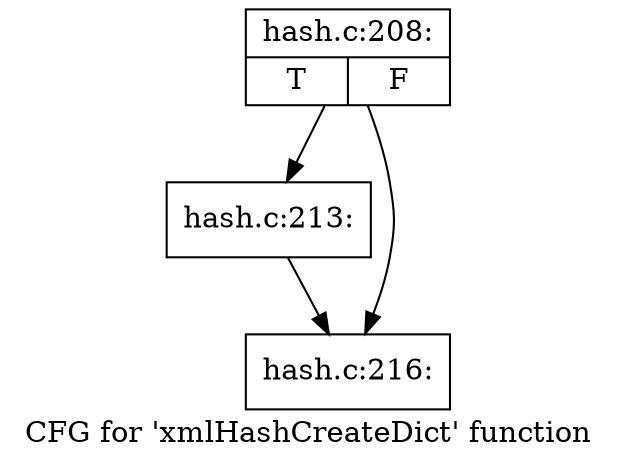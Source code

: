 digraph "CFG for 'xmlHashCreateDict' function" {
	label="CFG for 'xmlHashCreateDict' function";

	Node0x3d03a20 [shape=record,label="{hash.c:208:|{<s0>T|<s1>F}}"];
	Node0x3d03a20 -> Node0x3d04c80;
	Node0x3d03a20 -> Node0x3d04cd0;
	Node0x3d04c80 [shape=record,label="{hash.c:213:}"];
	Node0x3d04c80 -> Node0x3d04cd0;
	Node0x3d04cd0 [shape=record,label="{hash.c:216:}"];
}
